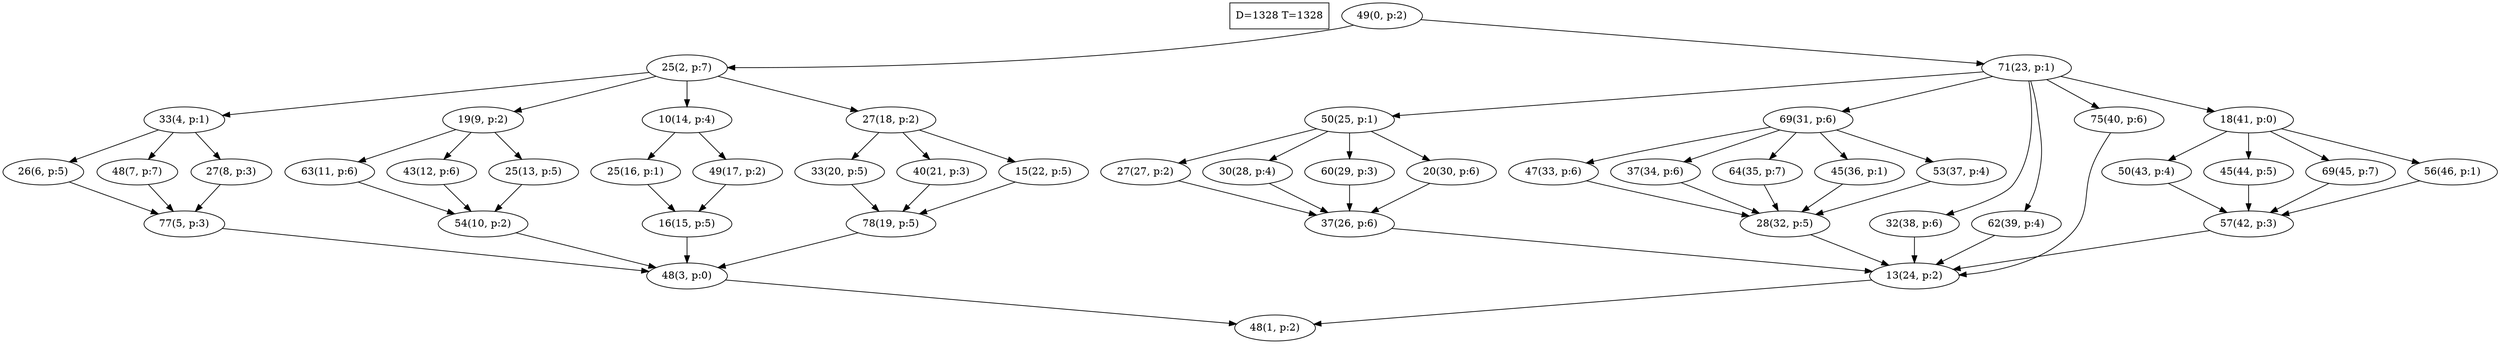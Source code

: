 digraph Task {
i [shape=box, label="D=1328 T=1328"]; 
0 [label="49(0, p:2)"];
1 [label="48(1, p:2)"];
2 [label="25(2, p:7)"];
3 [label="48(3, p:0)"];
4 [label="33(4, p:1)"];
5 [label="77(5, p:3)"];
6 [label="26(6, p:5)"];
7 [label="48(7, p:7)"];
8 [label="27(8, p:3)"];
9 [label="19(9, p:2)"];
10 [label="54(10, p:2)"];
11 [label="63(11, p:6)"];
12 [label="43(12, p:6)"];
13 [label="25(13, p:5)"];
14 [label="10(14, p:4)"];
15 [label="16(15, p:5)"];
16 [label="25(16, p:1)"];
17 [label="49(17, p:2)"];
18 [label="27(18, p:2)"];
19 [label="78(19, p:5)"];
20 [label="33(20, p:5)"];
21 [label="40(21, p:3)"];
22 [label="15(22, p:5)"];
23 [label="71(23, p:1)"];
24 [label="13(24, p:2)"];
25 [label="50(25, p:1)"];
26 [label="37(26, p:6)"];
27 [label="27(27, p:2)"];
28 [label="30(28, p:4)"];
29 [label="60(29, p:3)"];
30 [label="20(30, p:6)"];
31 [label="69(31, p:6)"];
32 [label="28(32, p:5)"];
33 [label="47(33, p:6)"];
34 [label="37(34, p:6)"];
35 [label="64(35, p:7)"];
36 [label="45(36, p:1)"];
37 [label="53(37, p:4)"];
38 [label="32(38, p:6)"];
39 [label="62(39, p:4)"];
40 [label="75(40, p:6)"];
41 [label="18(41, p:0)"];
42 [label="57(42, p:3)"];
43 [label="50(43, p:4)"];
44 [label="45(44, p:5)"];
45 [label="69(45, p:7)"];
46 [label="56(46, p:1)"];
0 -> 2;
0 -> 23;
2 -> 4;
2 -> 9;
2 -> 14;
2 -> 18;
3 -> 1;
4 -> 6;
4 -> 7;
4 -> 8;
5 -> 3;
6 -> 5;
7 -> 5;
8 -> 5;
9 -> 11;
9 -> 12;
9 -> 13;
10 -> 3;
11 -> 10;
12 -> 10;
13 -> 10;
14 -> 16;
14 -> 17;
15 -> 3;
16 -> 15;
17 -> 15;
18 -> 20;
18 -> 21;
18 -> 22;
19 -> 3;
20 -> 19;
21 -> 19;
22 -> 19;
23 -> 25;
23 -> 31;
23 -> 38;
23 -> 39;
23 -> 40;
23 -> 41;
24 -> 1;
25 -> 27;
25 -> 28;
25 -> 29;
25 -> 30;
26 -> 24;
27 -> 26;
28 -> 26;
29 -> 26;
30 -> 26;
31 -> 33;
31 -> 34;
31 -> 35;
31 -> 36;
31 -> 37;
32 -> 24;
33 -> 32;
34 -> 32;
35 -> 32;
36 -> 32;
37 -> 32;
38 -> 24;
39 -> 24;
40 -> 24;
41 -> 43;
41 -> 44;
41 -> 45;
41 -> 46;
42 -> 24;
43 -> 42;
44 -> 42;
45 -> 42;
46 -> 42;
}